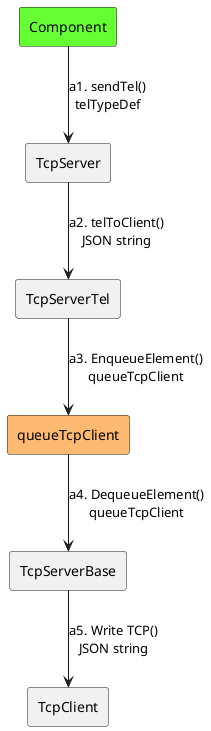 @startuml
skinparam linestyle ortho

rectangle Component #66ff33
rectangle TcpServer as TS
rectangle TcpClient as TC
rectangle TcpServerTel as TST
rectangle TcpServerBase as TSB

rectangle queueTcpClient as QTC #ffba71

Component --> TS : a1. sendTel()\ntelTypeDef
TS --> TST : a2. telToClient()\nJSON string
TST --> QTC : a3. EnqueueElement()\nqueueTcpClient
QTC --> TSB : a4. DequeueElement()\nqueueTcpClient
TSB --> TC : a5. Write TCP()\nJSON string
@enduml